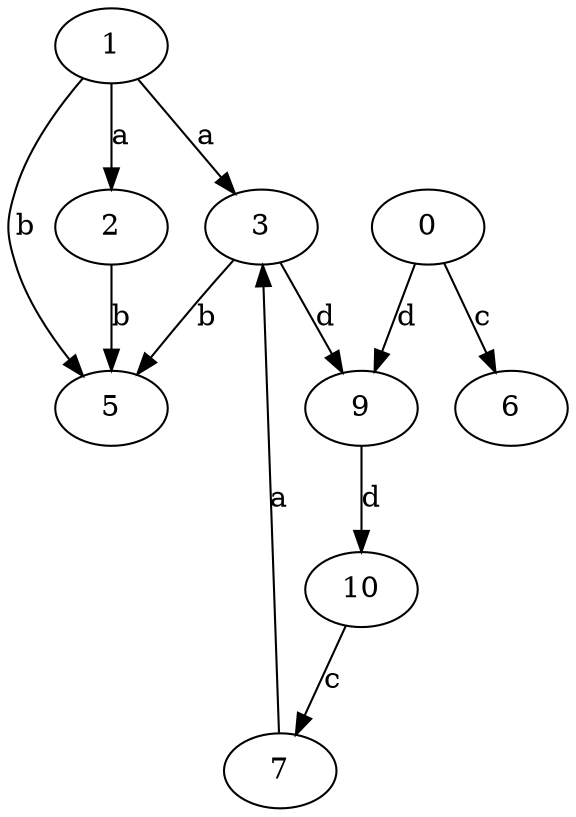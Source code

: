 strict digraph  {
1;
2;
3;
0;
5;
6;
7;
9;
10;
1 -> 2  [label=a];
1 -> 3  [label=a];
1 -> 5  [label=b];
2 -> 5  [label=b];
3 -> 5  [label=b];
3 -> 9  [label=d];
0 -> 6  [label=c];
0 -> 9  [label=d];
7 -> 3  [label=a];
9 -> 10  [label=d];
10 -> 7  [label=c];
}
